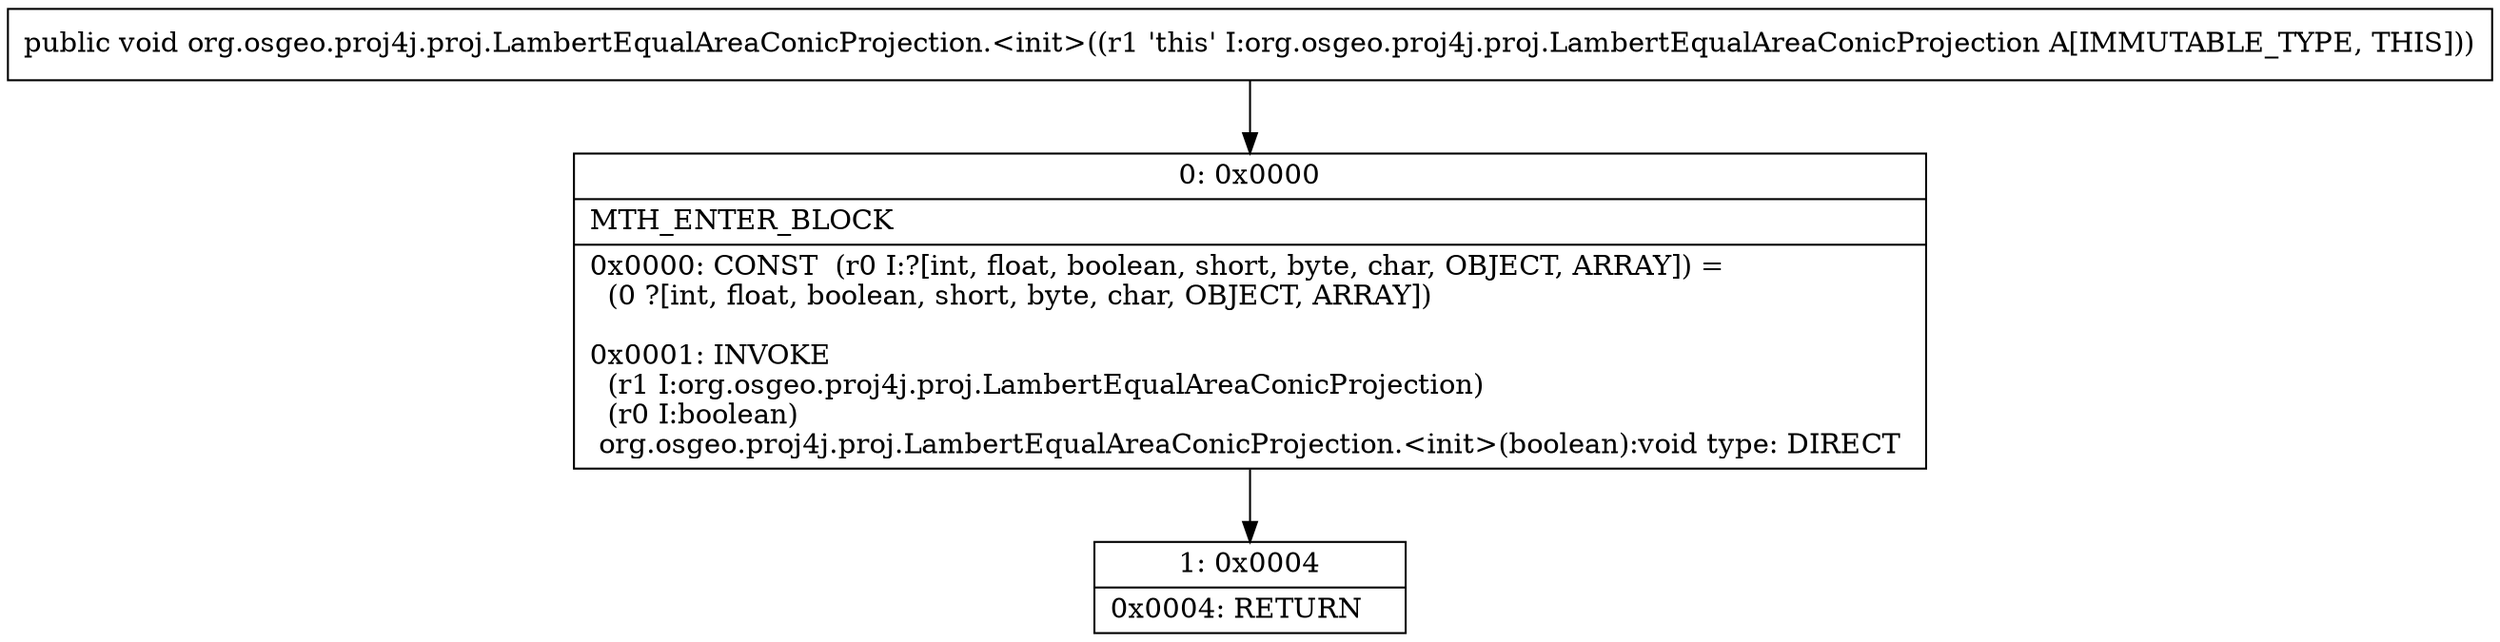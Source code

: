 digraph "CFG fororg.osgeo.proj4j.proj.LambertEqualAreaConicProjection.\<init\>()V" {
Node_0 [shape=record,label="{0\:\ 0x0000|MTH_ENTER_BLOCK\l|0x0000: CONST  (r0 I:?[int, float, boolean, short, byte, char, OBJECT, ARRAY]) = \l  (0 ?[int, float, boolean, short, byte, char, OBJECT, ARRAY])\l \l0x0001: INVOKE  \l  (r1 I:org.osgeo.proj4j.proj.LambertEqualAreaConicProjection)\l  (r0 I:boolean)\l org.osgeo.proj4j.proj.LambertEqualAreaConicProjection.\<init\>(boolean):void type: DIRECT \l}"];
Node_1 [shape=record,label="{1\:\ 0x0004|0x0004: RETURN   \l}"];
MethodNode[shape=record,label="{public void org.osgeo.proj4j.proj.LambertEqualAreaConicProjection.\<init\>((r1 'this' I:org.osgeo.proj4j.proj.LambertEqualAreaConicProjection A[IMMUTABLE_TYPE, THIS])) }"];
MethodNode -> Node_0;
Node_0 -> Node_1;
}

